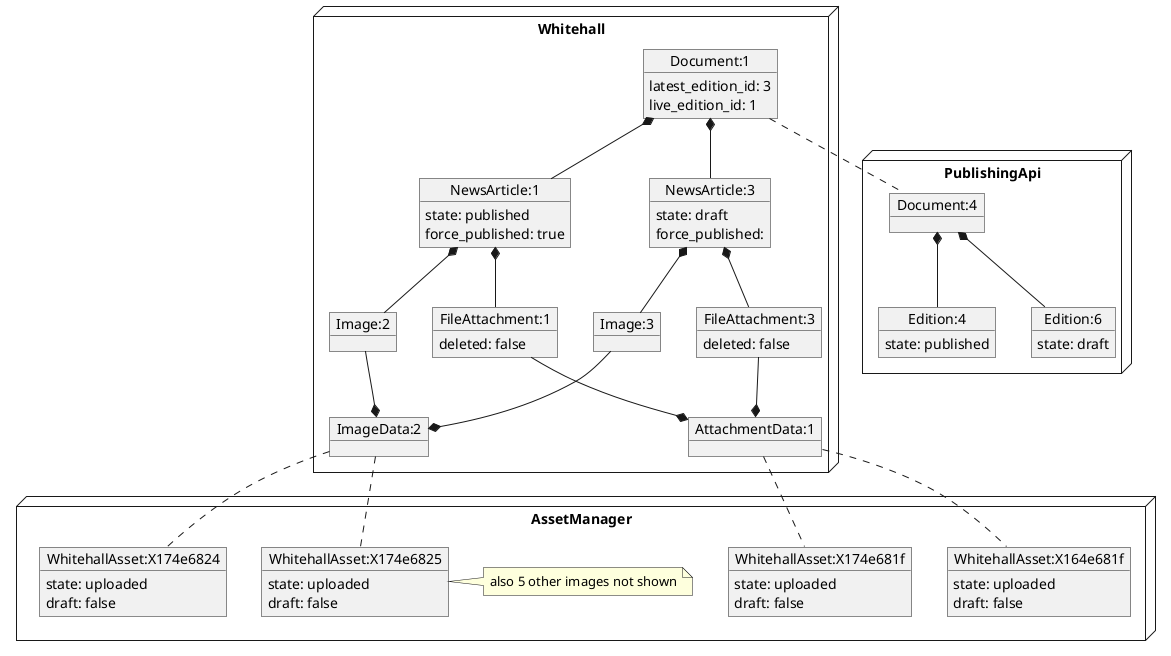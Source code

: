 @startuml
node Whitehall {
object "Document:1" as Document_1 {
  latest_edition_id: 3
  live_edition_id: 1
}
together {
object "NewsArticle:1" as NewsArticle_1 {
  state: published
  force_published: true
}
Document_1 *-- NewsArticle_1
object "FileAttachment:1" as FileAttachment_1 {
  deleted: false
}
NewsArticle_1 *-- FileAttachment_1
object "Image:2" as Image_2 {
}
NewsArticle_1 *-- Image_2
}
together {
object "NewsArticle:3" as NewsArticle_3 {
  state: draft
  force_published:
}
Document_1 *-- NewsArticle_3
object "FileAttachment:3" as FileAttachment_3 {
  deleted: false
}
NewsArticle_3 *-- FileAttachment_3
object "Image:3" as Image_3 {
}
NewsArticle_3 *-- Image_3
}
object "AttachmentData:1" as AttachmentData_1 {
}
AttachmentData_1 *-u- FileAttachment_1
AttachmentData_1 *-u- FileAttachment_3
object "ImageData:2" as ImageData_2 {
}
ImageData_2 *-u- Image_2
ImageData_2 *-u- Image_3
}
node PublishingApi {
object "Document:4" as pubapi_Document_4 {
}
object "Edition:4" as pubapi_Edition_4 {
  state: published
}
pubapi_Document_4 *-- pubapi_Edition_4
object "Edition:6" as pubapi_Edition_6 {
  state: draft
}
pubapi_Document_4 *-- pubapi_Edition_6
}
node AssetManager {
together {
object "WhitehallAsset:X164e681f" as am_WhitehallAsset_X164e681f {
  state: uploaded
  draft: false
}
object "WhitehallAsset:X174e681f" as am_WhitehallAsset_X174e681f {
  state: uploaded
  draft: false
}
}
together {
object "WhitehallAsset:X174e6824" as am_WhitehallAsset_X174e6824 {
  state: uploaded
  draft: false
}
object "WhitehallAsset:X174e6825" as am_WhitehallAsset_X174e6825 {
  state: uploaded
  draft: false
}
note right
 also 5 other images not shown
end note
}
}
Document_1 .. pubapi_Document_4
AttachmentData_1 .. am_WhitehallAsset_X164e681f
AttachmentData_1 .. am_WhitehallAsset_X174e681f
ImageData_2 .. am_WhitehallAsset_X174e6824
ImageData_2 .. am_WhitehallAsset_X174e6825
@enduml
